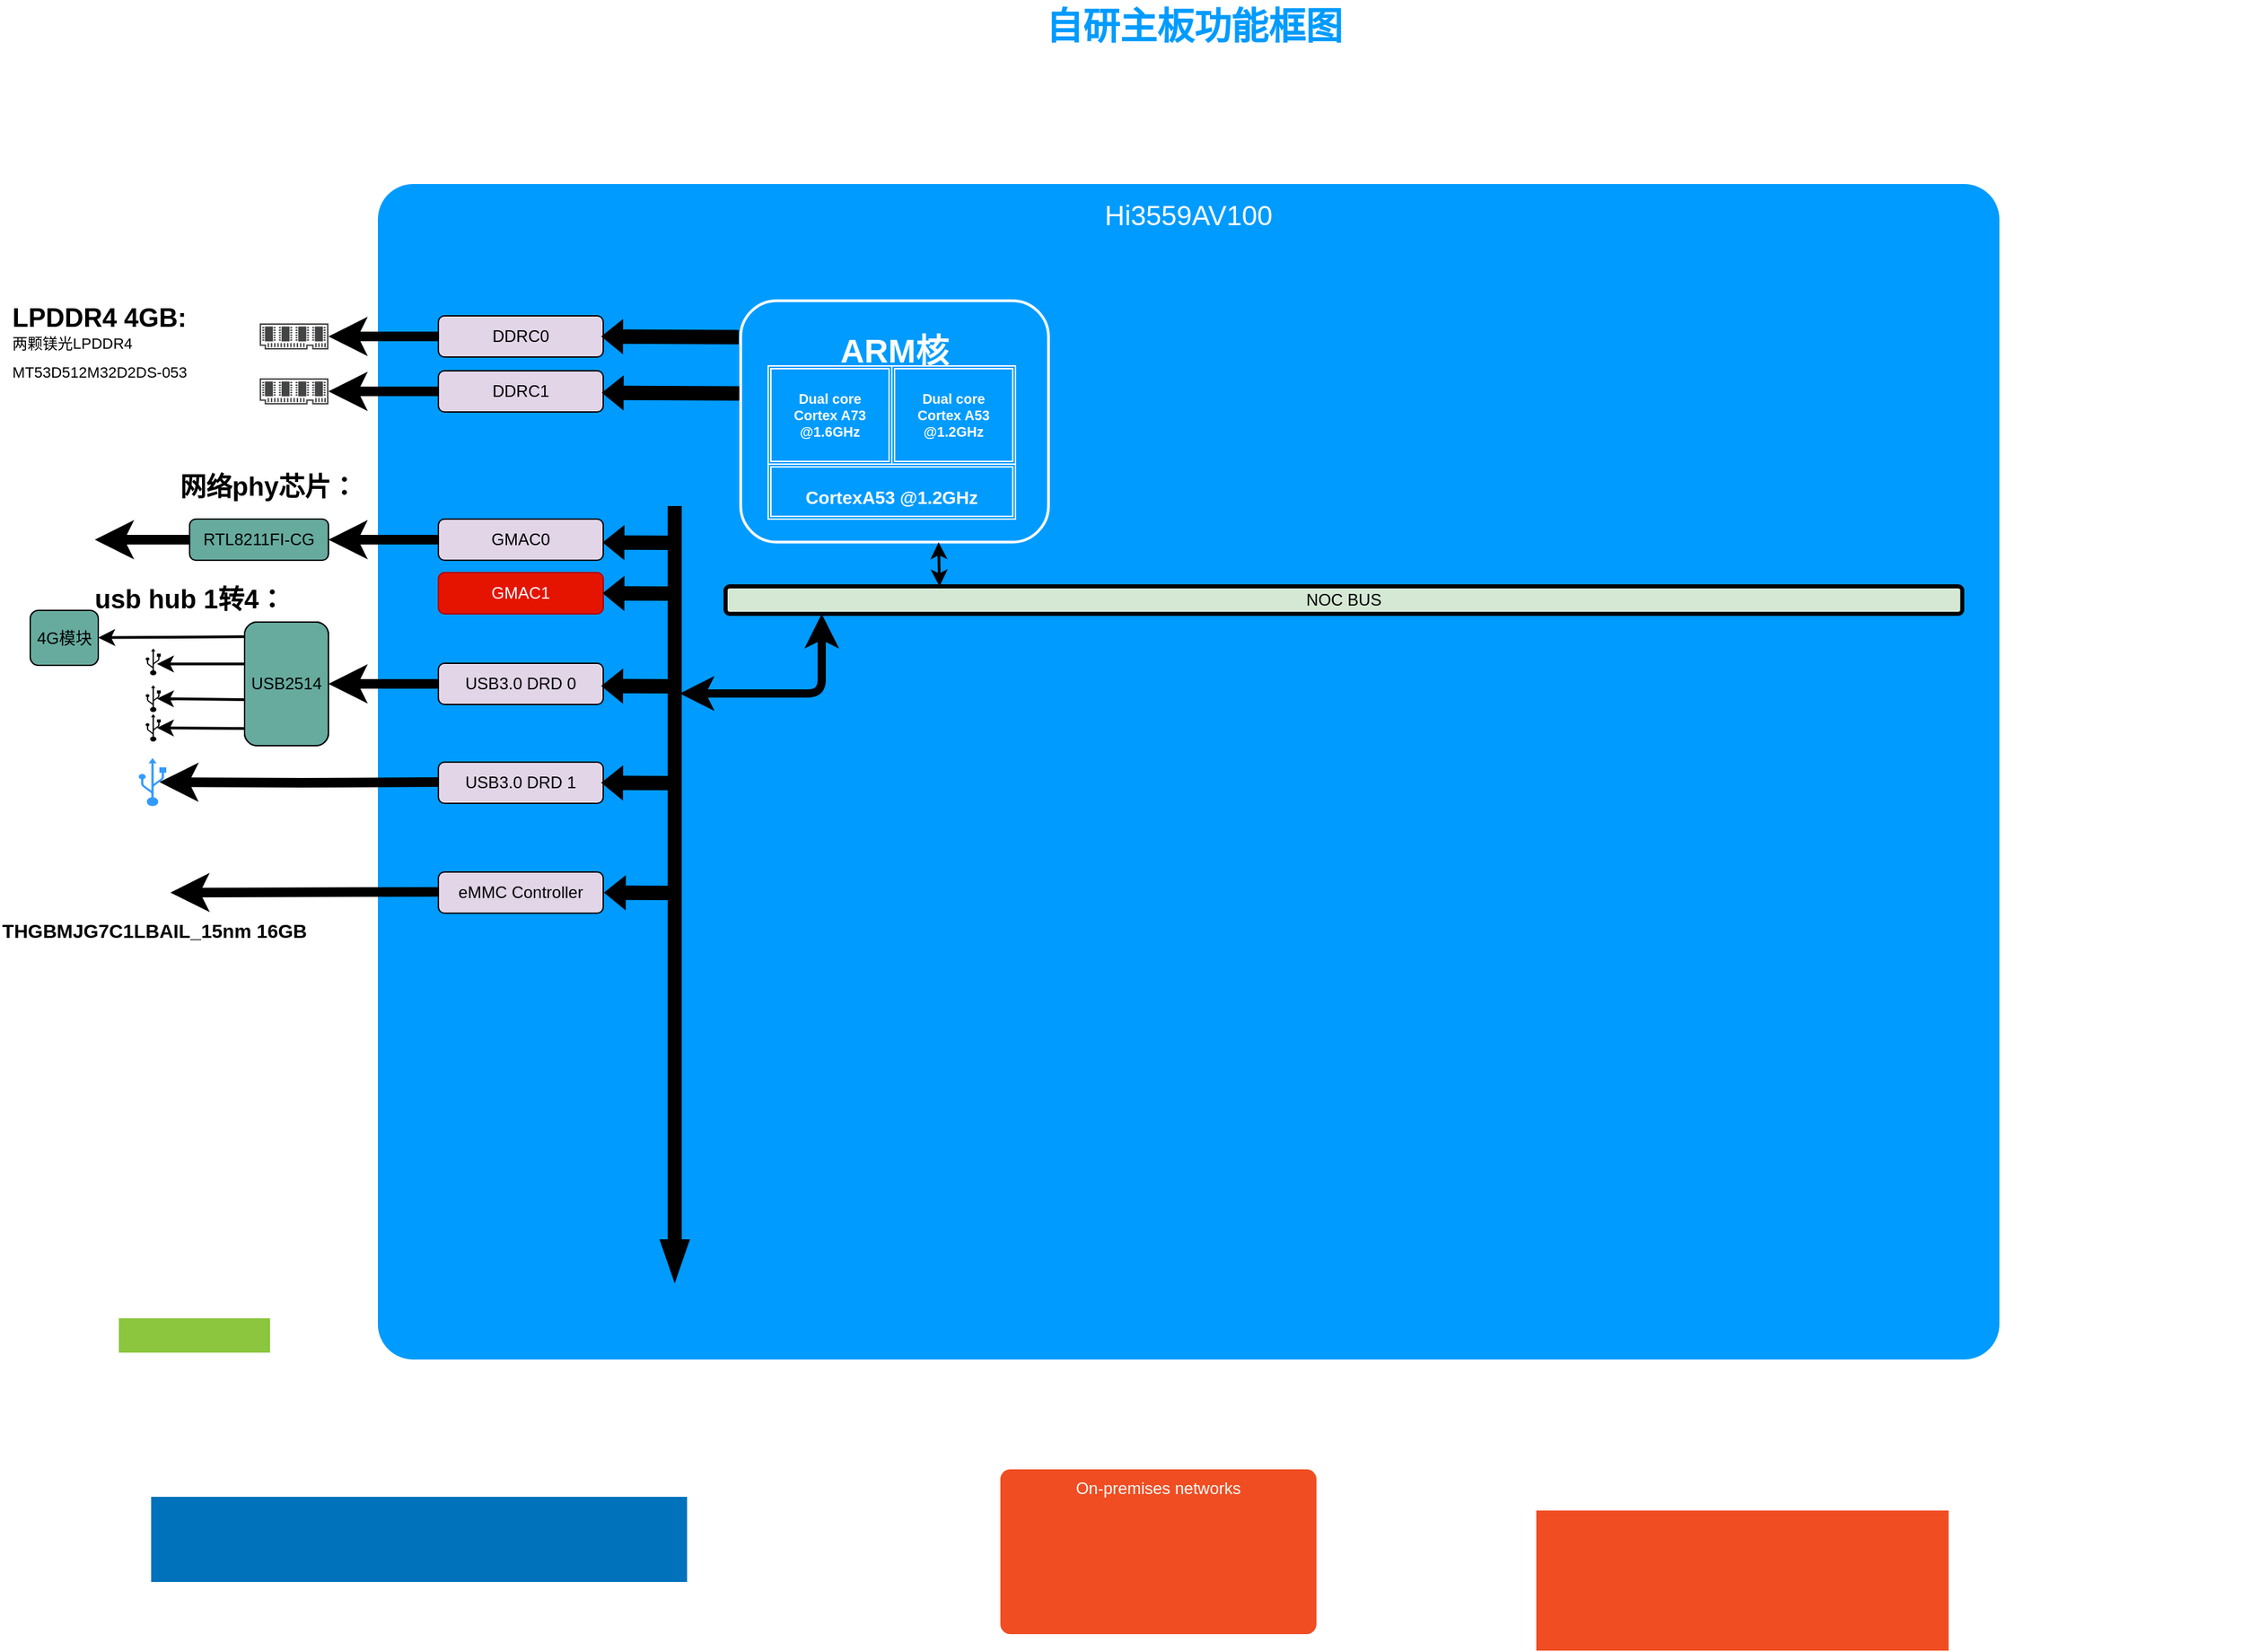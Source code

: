 <mxfile version="13.1.3" type="github">
  <diagram name="Page-1" id="7a6c530e-6e37-e111-ec74-82921da8cc10">
    <mxGraphModel dx="1422" dy="762" grid="1" gridSize="10" guides="1" tooltips="1" connect="1" arrows="1" fold="1" page="1" pageScale="1.5" pageWidth="1169" pageHeight="826" background="none" math="0" shadow="0">
      <root>
        <mxCell id="0" style=";html=1;" />
        <mxCell id="1" style=";html=1;" parent="0" />
        <mxCell id="23046e2b9bb16c14-116" value="Hi3559AV100" style="whiteSpace=wrap;html=1;rounded=1;shadow=0;strokeColor=none;strokeWidth=2;fillColor=#009BFF;fontSize=20;fontColor=#FFFFFF;align=center;arcSize=3;verticalAlign=top;spacingTop=4;" parent="1" vertex="1">
          <mxGeometry x="287" y="154" width="1180" height="856" as="geometry" />
        </mxCell>
        <mxCell id="23046e2b9bb16c14-28" value="On-premises networks" style="rounded=1;whiteSpace=wrap;html=1;shadow=0;strokeWidth=2;fillColor=#F04D22;fontSize=12;fontColor=#FFFFFF;align=center;strokeColor=none;arcSize=6;verticalAlign=top;" parent="1" vertex="1">
          <mxGeometry x="740" y="1090" width="230" height="120" as="geometry" />
        </mxCell>
        <mxCell id="23046e2b9bb16c14-50" value="&lt;h1&gt;&lt;b style=&quot;color: rgb(255 , 255 , 255)&quot;&gt;ARM核&lt;/b&gt;&lt;/h1&gt;" style="rounded=1;whiteSpace=wrap;html=1;shadow=0;strokeWidth=2;fillColor=none;fontSize=12;fontColor=#000000;align=center;strokeColor=#FFFFFF;verticalAlign=top;" parent="1" vertex="1">
          <mxGeometry x="551" y="239" width="224" height="175.75" as="geometry" />
        </mxCell>
        <mxCell id="23046e2b9bb16c14-84" value="" style="rounded=0;whiteSpace=wrap;html=1;shadow=0;strokeWidth=2;fillColor=#F04D22;fontSize=12;fontColor=#FFFFFF;align=center;strokeColor=none;arcSize=6;verticalAlign=top;" parent="1" vertex="1">
          <mxGeometry x="1130" y="1120" width="300" height="102" as="geometry" />
        </mxCell>
        <mxCell id="23046e2b9bb16c14-85" value="" style="rounded=0;whiteSpace=wrap;html=1;shadow=0;strokeWidth=2;fillColor=#8BC63E;fontSize=12;fontColor=#FFFFFF;align=center;strokeColor=none;arcSize=6;verticalAlign=top;" parent="1" vertex="1">
          <mxGeometry x="98.5" y="980" width="110" height="25" as="geometry" />
        </mxCell>
        <mxCell id="23046e2b9bb16c14-86" value="" style="rounded=0;whiteSpace=wrap;html=1;shadow=0;strokeWidth=2;fillColor=#0072BC;fontSize=12;fontColor=#FFFFFF;align=center;strokeColor=none;arcSize=3;verticalAlign=top;" parent="1" vertex="1">
          <mxGeometry x="122" y="1110" width="390" height="62" as="geometry" />
        </mxCell>
        <mxCell id="23046e2b9bb16c14-114" value="自研主板功能框图" style="text;html=1;strokeColor=none;fillColor=none;align=center;verticalAlign=middle;whiteSpace=wrap;rounded=0;shadow=0;fontSize=27;fontColor=#009BFF;fontStyle=1" parent="1" vertex="1">
          <mxGeometry x="118" y="20" width="1526" height="40" as="geometry" />
        </mxCell>
        <mxCell id="d0uxPwlX2UspknhCcL_q-5" value="&lt;div style=&quot;font-size: 10px&quot;&gt;&lt;font style=&quot;font-size: 10px&quot;&gt;Dual core&lt;/font&gt;&lt;/div&gt;&lt;div style=&quot;font-size: 10px&quot;&gt;&lt;font style=&quot;font-size: 10px&quot;&gt;Cortex A73&lt;/font&gt;&lt;/div&gt;&lt;div style=&quot;font-size: 10px&quot;&gt;&lt;font style=&quot;font-size: 10px&quot;&gt;@1.6GHz&lt;/font&gt;&lt;/div&gt;" style="shape=ext;double=1;rounded=1;whiteSpace=wrap;html=1;fillColor=none;fontSize=27;fontColor=#FFFFFF;labelBackgroundColor=none;strokeColor=#FFFFFF;arcSize=0;fontStyle=1" parent="1" vertex="1">
          <mxGeometry x="571" y="286.5" width="90" height="71.5" as="geometry" />
        </mxCell>
        <mxCell id="d0uxPwlX2UspknhCcL_q-6" value="&lt;div style=&quot;font-size: 10px&quot;&gt;&lt;font style=&quot;font-size: 10px&quot;&gt;Dual core&lt;/font&gt;&lt;/div&gt;&lt;div style=&quot;font-size: 10px&quot;&gt;&lt;font style=&quot;font-size: 10px&quot;&gt;Cortex A53&lt;/font&gt;&lt;/div&gt;&lt;div style=&quot;font-size: 10px&quot;&gt;&lt;font style=&quot;font-size: 10px&quot;&gt;@1.2GHz&lt;/font&gt;&lt;/div&gt;" style="shape=ext;double=1;rounded=1;whiteSpace=wrap;html=1;fillColor=none;fontSize=27;fontColor=#FFFFFF;labelBackgroundColor=none;strokeColor=#FFFFFF;arcSize=0;fontStyle=1" parent="1" vertex="1">
          <mxGeometry x="661" y="286.5" width="90" height="71.5" as="geometry" />
        </mxCell>
        <mxCell id="d0uxPwlX2UspknhCcL_q-7" value="&lt;div&gt;&lt;font style=&quot;font-size: 13px&quot;&gt;CortexA53 @1.2GHz&lt;/font&gt;&lt;/div&gt;" style="shape=ext;double=1;rounded=1;whiteSpace=wrap;html=1;fillColor=none;fontSize=27;fontColor=#FFFFFF;labelBackgroundColor=none;strokeColor=#FFFFFF;arcSize=0;fontStyle=1" parent="1" vertex="1">
          <mxGeometry x="571" y="358" width="180" height="40" as="geometry" />
        </mxCell>
        <mxCell id="Mv4ZrgfnmBRwQUOOTOrC-1" value="NOC BUS" style="rounded=1;whiteSpace=wrap;html=1;fillColor=#d5e8d4;strokeColor=#000000;strokeWidth=3;" parent="1" vertex="1">
          <mxGeometry x="540" y="447" width="900" height="20" as="geometry" />
        </mxCell>
        <mxCell id="Mv4ZrgfnmBRwQUOOTOrC-4" value="" style="endArrow=classic;startArrow=classic;html=1;exitX=0.173;exitY=0;exitDx=0;exitDy=0;exitPerimeter=0;strokeWidth=2;entryX=0.643;entryY=1.001;entryDx=0;entryDy=0;entryPerimeter=0;" parent="1" source="Mv4ZrgfnmBRwQUOOTOrC-1" target="23046e2b9bb16c14-50" edge="1">
          <mxGeometry width="50" height="50" relative="1" as="geometry">
            <mxPoint x="490" y="467" as="sourcePoint" />
            <mxPoint x="540" y="417" as="targetPoint" />
          </mxGeometry>
        </mxCell>
        <mxCell id="Mv4ZrgfnmBRwQUOOTOrC-6" value="" style="html=1;shadow=0;dashed=0;align=center;verticalAlign=middle;shape=mxgraph.arrows2.arrow;dy=0.6;dx=26;direction=south;notch=0;strokeColor=#000000;strokeWidth=3;fillColor=#000000;" parent="1" vertex="1">
          <mxGeometry x="494" y="390" width="18" height="560" as="geometry" />
        </mxCell>
        <mxCell id="Mv4ZrgfnmBRwQUOOTOrC-8" value="" style="endArrow=classic;startArrow=classic;html=1;strokeWidth=6;jumpSize=7;exitX=0;exitY=0;exitDx=135;exitDy=5.4;exitPerimeter=0;" parent="1" source="Mv4ZrgfnmBRwQUOOTOrC-6" edge="1">
          <mxGeometry width="50" height="50" relative="1" as="geometry">
            <mxPoint x="560" y="517" as="sourcePoint" />
            <mxPoint x="610" y="467" as="targetPoint" />
            <Array as="points">
              <mxPoint x="610" y="525" />
            </Array>
          </mxGeometry>
        </mxCell>
        <mxCell id="Mv4ZrgfnmBRwQUOOTOrC-26" value="" style="edgeStyle=orthogonalEdgeStyle;rounded=0;jumpSize=7;orthogonalLoop=1;jettySize=auto;html=1;strokeWidth=7;fillColor=#000000;" parent="1" source="Mv4ZrgfnmBRwQUOOTOrC-9" edge="1">
          <mxGeometry relative="1" as="geometry">
            <mxPoint x="251" y="265" as="targetPoint" />
          </mxGeometry>
        </mxCell>
        <mxCell id="Mv4ZrgfnmBRwQUOOTOrC-9" value="DDRC0" style="rounded=1;whiteSpace=wrap;html=1;strokeColor=#000000;strokeWidth=1;fillColor=#e1d5e7;" parent="1" vertex="1">
          <mxGeometry x="331" y="250" width="120" height="30" as="geometry" />
        </mxCell>
        <mxCell id="Mv4ZrgfnmBRwQUOOTOrC-22" value="" style="edgeStyle=orthogonalEdgeStyle;rounded=0;jumpSize=7;orthogonalLoop=1;jettySize=auto;html=1;strokeWidth=7;fillColor=#000000;" parent="1" source="Mv4ZrgfnmBRwQUOOTOrC-10" edge="1">
          <mxGeometry relative="1" as="geometry">
            <mxPoint x="251" y="305" as="targetPoint" />
          </mxGeometry>
        </mxCell>
        <mxCell id="Mv4ZrgfnmBRwQUOOTOrC-10" value="DDRC1" style="rounded=1;whiteSpace=wrap;html=1;strokeColor=#000000;strokeWidth=1;fillColor=#e1d5e7;" parent="1" vertex="1">
          <mxGeometry x="331" y="290" width="120" height="30" as="geometry" />
        </mxCell>
        <mxCell id="Mv4ZrgfnmBRwQUOOTOrC-14" value="" style="shape=flexArrow;endArrow=classic;html=1;strokeWidth=1;exitX=0.005;exitY=0.151;exitDx=0;exitDy=0;exitPerimeter=0;entryX=1;entryY=0.5;entryDx=0;entryDy=0;fillColor=#000000;strokeColor=none;endWidth=14.286;endSize=4.962;width=10.476;" parent="1" edge="1">
          <mxGeometry width="50" height="50" relative="1" as="geometry">
            <mxPoint x="550.12" y="265.538" as="sourcePoint" />
            <mxPoint x="449" y="265" as="targetPoint" />
          </mxGeometry>
        </mxCell>
        <mxCell id="Mv4ZrgfnmBRwQUOOTOrC-18" value="" style="shape=flexArrow;endArrow=classic;html=1;strokeWidth=1;exitX=0.005;exitY=0.151;exitDx=0;exitDy=0;exitPerimeter=0;entryX=1;entryY=0.5;entryDx=0;entryDy=0;fillColor=#000000;strokeColor=none;endWidth=14.286;endSize=4.962;width=10.476;" parent="1" edge="1">
          <mxGeometry width="50" height="50" relative="1" as="geometry">
            <mxPoint x="550.56" y="306.538" as="sourcePoint" />
            <mxPoint x="449.44" y="306" as="targetPoint" />
          </mxGeometry>
        </mxCell>
        <mxCell id="Mv4ZrgfnmBRwQUOOTOrC-30" value="" style="edgeStyle=orthogonalEdgeStyle;rounded=0;jumpSize=7;orthogonalLoop=1;jettySize=auto;html=1;strokeWidth=7;fillColor=#000000;" parent="1" source="Mv4ZrgfnmBRwQUOOTOrC-27" target="Mv4ZrgfnmBRwQUOOTOrC-29" edge="1">
          <mxGeometry relative="1" as="geometry" />
        </mxCell>
        <mxCell id="Mv4ZrgfnmBRwQUOOTOrC-27" value="GMAC0" style="rounded=1;whiteSpace=wrap;html=1;strokeColor=#000000;strokeWidth=1;fillColor=#e1d5e7;" parent="1" vertex="1">
          <mxGeometry x="331" y="398" width="120" height="30" as="geometry" />
        </mxCell>
        <mxCell id="DTykmbCHgorcb7IWtGqV-23" value="" style="edgeStyle=orthogonalEdgeStyle;rounded=0;orthogonalLoop=1;jettySize=auto;html=1;strokeWidth=7;entryX=1;entryY=0.5;entryDx=0;entryDy=0;" parent="1" source="Mv4ZrgfnmBRwQUOOTOrC-29" target="DTykmbCHgorcb7IWtGqV-14" edge="1">
          <mxGeometry relative="1" as="geometry">
            <mxPoint x="51" y="413" as="targetPoint" />
          </mxGeometry>
        </mxCell>
        <mxCell id="Mv4ZrgfnmBRwQUOOTOrC-29" value="RTL8211FI-CG" style="rounded=1;whiteSpace=wrap;html=1;strokeColor=#000000;strokeWidth=1;fillColor=#67AB9F;" parent="1" vertex="1">
          <mxGeometry x="150" y="398" width="101" height="30" as="geometry" />
        </mxCell>
        <mxCell id="Mv4ZrgfnmBRwQUOOTOrC-28" value="GMAC1" style="rounded=1;whiteSpace=wrap;html=1;strokeColor=#B20000;strokeWidth=1;fillColor=#e51400;fontColor=#ffffff;" parent="1" vertex="1">
          <mxGeometry x="331" y="437" width="120" height="30" as="geometry" />
        </mxCell>
        <mxCell id="Mv4ZrgfnmBRwQUOOTOrC-33" value="&lt;b&gt;&lt;font style=&quot;font-size: 19px&quot;&gt;LPDDR4 4GB:&lt;br&gt;&lt;/font&gt;&lt;/b&gt;&lt;span style=&quot;text-align: center&quot;&gt;&lt;font&gt;&lt;span style=&quot;font-size: 11px&quot;&gt;两颗镁光LPDDR4 MT53D512M32D2DS-053&amp;nbsp;&lt;/span&gt;&lt;/font&gt;&lt;/span&gt;&lt;b&gt;&lt;font style=&quot;font-size: 19px&quot;&gt;&lt;br&gt;&lt;/font&gt;&lt;/b&gt;" style="text;html=1;strokeColor=none;fillColor=none;align=left;verticalAlign=middle;whiteSpace=wrap;rounded=0;" parent="1" vertex="1">
          <mxGeometry x="19" y="250" width="181" height="40" as="geometry" />
        </mxCell>
        <mxCell id="DTykmbCHgorcb7IWtGqV-1" value="" style="shape=flexArrow;endArrow=classic;html=1;strokeWidth=1;exitX=0.005;exitY=0.151;exitDx=0;exitDy=0;exitPerimeter=0;fillColor=#000000;strokeColor=none;endWidth=14.286;endSize=4.962;width=10.476;" parent="1" edge="1">
          <mxGeometry width="50" height="50" relative="1" as="geometry">
            <mxPoint x="501.12" y="415.288" as="sourcePoint" />
            <mxPoint x="450" y="415" as="targetPoint" />
          </mxGeometry>
        </mxCell>
        <mxCell id="DTykmbCHgorcb7IWtGqV-2" value="" style="shape=flexArrow;endArrow=classic;html=1;strokeWidth=1;exitX=0.005;exitY=0.151;exitDx=0;exitDy=0;exitPerimeter=0;fillColor=#000000;strokeColor=none;endWidth=14.286;endSize=4.962;width=10.476;" parent="1" edge="1">
          <mxGeometry width="50" height="50" relative="1" as="geometry">
            <mxPoint x="501.12" y="452.288" as="sourcePoint" />
            <mxPoint x="450" y="452" as="targetPoint" />
          </mxGeometry>
        </mxCell>
        <mxCell id="DTykmbCHgorcb7IWtGqV-4" value="&lt;b&gt;&lt;font style=&quot;font-size: 19px&quot;&gt;网络phy芯片：&lt;/font&gt;&lt;/b&gt;" style="text;html=1;strokeColor=none;fillColor=none;align=left;verticalAlign=middle;whiteSpace=wrap;rounded=0;" parent="1" vertex="1">
          <mxGeometry x="141" y="355" width="139" height="40" as="geometry" />
        </mxCell>
        <mxCell id="DTykmbCHgorcb7IWtGqV-5" value="USB3.0 DRD 1" style="rounded=1;whiteSpace=wrap;html=1;strokeColor=#000000;strokeWidth=1;fillColor=#e1d5e7;" parent="1" vertex="1">
          <mxGeometry x="331" y="575" width="120" height="30" as="geometry" />
        </mxCell>
        <mxCell id="DTykmbCHgorcb7IWtGqV-32" value="" style="edgeStyle=orthogonalEdgeStyle;rounded=0;orthogonalLoop=1;jettySize=auto;html=1;strokeWidth=7;" parent="1" source="DTykmbCHgorcb7IWtGqV-6" target="DTykmbCHgorcb7IWtGqV-31" edge="1">
          <mxGeometry relative="1" as="geometry" />
        </mxCell>
        <mxCell id="DTykmbCHgorcb7IWtGqV-6" value="USB3.0 DRD 0" style="rounded=1;whiteSpace=wrap;html=1;strokeColor=#000000;strokeWidth=1;fillColor=#e1d5e7;" parent="1" vertex="1">
          <mxGeometry x="331" y="503" width="120" height="30" as="geometry" />
        </mxCell>
        <mxCell id="DTykmbCHgorcb7IWtGqV-39" style="rounded=0;orthogonalLoop=1;jettySize=auto;html=1;exitX=0;exitY=0.25;exitDx=0;exitDy=0;entryX=0.75;entryY=0.5;entryDx=0;entryDy=0;entryPerimeter=0;strokeWidth=2;" parent="1" edge="1">
          <mxGeometry relative="1" as="geometry">
            <mxPoint x="190" y="550.5" as="sourcePoint" />
            <mxPoint x="126.25" y="550" as="targetPoint" />
          </mxGeometry>
        </mxCell>
        <mxCell id="DTykmbCHgorcb7IWtGqV-41" style="rounded=0;orthogonalLoop=1;jettySize=auto;html=1;exitX=0;exitY=0.75;exitDx=0;exitDy=0;entryX=0.75;entryY=0.5;entryDx=0;entryDy=0;entryPerimeter=0;strokeWidth=2;" parent="1" edge="1">
          <mxGeometry relative="1" as="geometry">
            <mxPoint x="190" y="529.5" as="sourcePoint" />
            <mxPoint x="126.25" y="528.75" as="targetPoint" />
          </mxGeometry>
        </mxCell>
        <mxCell id="DTykmbCHgorcb7IWtGqV-45" value="" style="rounded=0;orthogonalLoop=1;jettySize=auto;html=1;strokeWidth=2;exitX=0.022;exitY=0.94;exitDx=0;exitDy=0;exitPerimeter=0;" parent="1" target="DTykmbCHgorcb7IWtGqV-44" edge="1">
          <mxGeometry relative="1" as="geometry">
            <mxPoint x="191.342" y="483.6" as="sourcePoint" />
          </mxGeometry>
        </mxCell>
        <mxCell id="DTykmbCHgorcb7IWtGqV-31" value="USB2514" style="rounded=1;whiteSpace=wrap;html=1;strokeColor=#000000;strokeWidth=1;fillColor=#67AB9F;" parent="1" vertex="1">
          <mxGeometry x="190" y="473" width="61" height="90" as="geometry" />
        </mxCell>
        <mxCell id="DTykmbCHgorcb7IWtGqV-44" value="4G模块" style="rounded=1;whiteSpace=wrap;html=1;strokeColor=#000000;strokeWidth=1;fillColor=#67AB9F;" parent="1" vertex="1">
          <mxGeometry x="34" y="464.5" width="49.5" height="40" as="geometry" />
        </mxCell>
        <mxCell id="DTykmbCHgorcb7IWtGqV-7" value="" style="shape=flexArrow;endArrow=classic;html=1;strokeWidth=1;exitX=0.005;exitY=0.151;exitDx=0;exitDy=0;exitPerimeter=0;fillColor=#000000;strokeColor=none;endWidth=14.286;endSize=4.962;width=10.476;" parent="1" edge="1">
          <mxGeometry width="50" height="50" relative="1" as="geometry">
            <mxPoint x="500.12" y="590.288" as="sourcePoint" />
            <mxPoint x="449" y="590" as="targetPoint" />
          </mxGeometry>
        </mxCell>
        <mxCell id="DTykmbCHgorcb7IWtGqV-8" value="" style="shape=flexArrow;endArrow=classic;html=1;strokeWidth=1;exitX=0.005;exitY=0.151;exitDx=0;exitDy=0;exitPerimeter=0;fillColor=#000000;strokeColor=none;endWidth=14.286;endSize=4.962;width=10.476;" parent="1" edge="1">
          <mxGeometry width="50" height="50" relative="1" as="geometry">
            <mxPoint x="500.12" y="519.788" as="sourcePoint" />
            <mxPoint x="449" y="519.5" as="targetPoint" />
          </mxGeometry>
        </mxCell>
        <mxCell id="DTykmbCHgorcb7IWtGqV-13" value="" style="shape=mxgraph.signs.tech.usb;html=1;fillColor=#3399FF;strokeColor=none;verticalLabelPosition=bottom;verticalAlign=top;align=center;" parent="1" vertex="1">
          <mxGeometry x="113" y="572" width="20" height="35" as="geometry" />
        </mxCell>
        <mxCell id="DTykmbCHgorcb7IWtGqV-14" value="" style="shape=image;html=1;verticalAlign=top;verticalLabelPosition=bottom;labelBackgroundColor=#ffffff;imageAspect=0;aspect=fixed;image=https://cdn2.iconfinder.com/data/icons/plastic-xp-network/128/Standard_Modular_Connection_Slot.png" parent="1" vertex="1">
          <mxGeometry x="49" y="397" width="32" height="32" as="geometry" />
        </mxCell>
        <mxCell id="DTykmbCHgorcb7IWtGqV-24" value="" style="pointerEvents=1;shadow=0;dashed=0;html=1;strokeColor=none;fillColor=#434445;aspect=fixed;labelPosition=center;verticalLabelPosition=bottom;verticalAlign=top;align=center;outlineConnect=0;shape=mxgraph.vvd.memory;" parent="1" vertex="1">
          <mxGeometry x="201" y="255.5" width="50" height="19" as="geometry" />
        </mxCell>
        <mxCell id="DTykmbCHgorcb7IWtGqV-25" value="" style="pointerEvents=1;shadow=0;dashed=0;html=1;strokeColor=none;fillColor=#434445;aspect=fixed;labelPosition=center;verticalLabelPosition=bottom;verticalAlign=top;align=center;outlineConnect=0;shape=mxgraph.vvd.memory;" parent="1" vertex="1">
          <mxGeometry x="201" y="295.5" width="50" height="19" as="geometry" />
        </mxCell>
        <mxCell id="DTykmbCHgorcb7IWtGqV-35" value="" style="shape=mxgraph.signs.tech.usb;html=1;fillColor=#000000;strokeColor=none;verticalLabelPosition=bottom;verticalAlign=top;align=center;" parent="1" vertex="1">
          <mxGeometry x="118" y="540" width="11" height="20" as="geometry" />
        </mxCell>
        <mxCell id="DTykmbCHgorcb7IWtGqV-36" value="" style="shape=mxgraph.signs.tech.usb;html=1;fillColor=#000000;strokeColor=none;verticalLabelPosition=bottom;verticalAlign=top;align=center;" parent="1" vertex="1">
          <mxGeometry x="118" y="492.25" width="11" height="19.5" as="geometry" />
        </mxCell>
        <mxCell id="DTykmbCHgorcb7IWtGqV-37" value="" style="shape=mxgraph.signs.tech.usb;html=1;fillColor=#000000;strokeColor=none;verticalLabelPosition=bottom;verticalAlign=top;align=center;" parent="1" vertex="1">
          <mxGeometry x="118" y="519" width="11" height="19.5" as="geometry" />
        </mxCell>
        <mxCell id="-VV5BEiCqNstA68VeZ1g-1" value="" style="shape=flexArrow;endArrow=classic;html=1;strokeWidth=1;exitX=0.005;exitY=0.151;exitDx=0;exitDy=0;exitPerimeter=0;fillColor=#000000;strokeColor=none;endWidth=14.286;endSize=4.962;width=10.476;" edge="1" parent="1">
          <mxGeometry width="50" height="50" relative="1" as="geometry">
            <mxPoint x="502.12" y="670.288" as="sourcePoint" />
            <mxPoint x="451" y="670" as="targetPoint" />
          </mxGeometry>
        </mxCell>
        <mxCell id="-VV5BEiCqNstA68VeZ1g-2" value="eMMC Controller" style="rounded=1;whiteSpace=wrap;html=1;strokeColor=#000000;strokeWidth=1;fillColor=#e1d5e7;" vertex="1" parent="1">
          <mxGeometry x="331" y="655" width="120" height="30" as="geometry" />
        </mxCell>
        <mxCell id="-VV5BEiCqNstA68VeZ1g-6" value="&lt;b&gt;&lt;font style=&quot;font-size: 14px&quot;&gt;THGBMJG7C1LBAIL_15nm 16GB&lt;/font&gt;&lt;/b&gt;" style="shape=image;html=1;verticalAlign=top;verticalLabelPosition=bottom;labelBackgroundColor=#ffffff;imageAspect=0;aspect=fixed;image=https://cdn4.iconfinder.com/data/icons/photographer-7/128/memory-card-SD-data-storage-128.png" vertex="1" parent="1">
          <mxGeometry x="111" y="657.5" width="25" height="25" as="geometry" />
        </mxCell>
        <mxCell id="-VV5BEiCqNstA68VeZ1g-10" value="" style="rounded=0;orthogonalLoop=1;jettySize=auto;html=1;strokeWidth=7;entryX=1;entryY=0.5;entryDx=0;entryDy=0;" edge="1" parent="1" target="-VV5BEiCqNstA68VeZ1g-6">
          <mxGeometry relative="1" as="geometry">
            <mxPoint x="331" y="669.5" as="sourcePoint" />
            <mxPoint x="251" y="669.5" as="targetPoint" />
          </mxGeometry>
        </mxCell>
        <mxCell id="-VV5BEiCqNstA68VeZ1g-11" value="" style="edgeStyle=orthogonalEdgeStyle;rounded=0;orthogonalLoop=1;jettySize=auto;html=1;strokeWidth=7;entryX=0.75;entryY=0.5;entryDx=0;entryDy=0;entryPerimeter=0;" edge="1" parent="1" target="DTykmbCHgorcb7IWtGqV-13">
          <mxGeometry relative="1" as="geometry">
            <mxPoint x="130" y="590" as="targetPoint" />
            <mxPoint x="331" y="589.5" as="sourcePoint" />
          </mxGeometry>
        </mxCell>
        <mxCell id="-VV5BEiCqNstA68VeZ1g-12" value="USB2514" style="rounded=1;whiteSpace=wrap;html=1;strokeColor=#000000;strokeWidth=1;fillColor=#67AB9F;" vertex="1" parent="1">
          <mxGeometry x="190" y="473" width="61" height="90" as="geometry" />
        </mxCell>
        <mxCell id="-VV5BEiCqNstA68VeZ1g-14" style="edgeStyle=orthogonalEdgeStyle;rounded=0;orthogonalLoop=1;jettySize=auto;html=1;exitX=0;exitY=0.5;exitDx=0;exitDy=0;entryX=0.75;entryY=0.5;entryDx=0;entryDy=0;entryPerimeter=0;strokeWidth=2;" edge="1" parent="1">
          <mxGeometry relative="1" as="geometry">
            <mxPoint x="190" y="503.5" as="sourcePoint" />
            <mxPoint x="126.25" y="503.5" as="targetPoint" />
          </mxGeometry>
        </mxCell>
        <mxCell id="-VV5BEiCqNstA68VeZ1g-15" value="&lt;span style=&quot;font-size: 19px&quot;&gt;&lt;b&gt;usb hub 1转4：&lt;/b&gt;&lt;/span&gt;" style="text;html=1;strokeColor=none;fillColor=none;align=left;verticalAlign=middle;whiteSpace=wrap;rounded=0;" vertex="1" parent="1">
          <mxGeometry x="79" y="437" width="161.5" height="40" as="geometry" />
        </mxCell>
      </root>
    </mxGraphModel>
  </diagram>
</mxfile>
